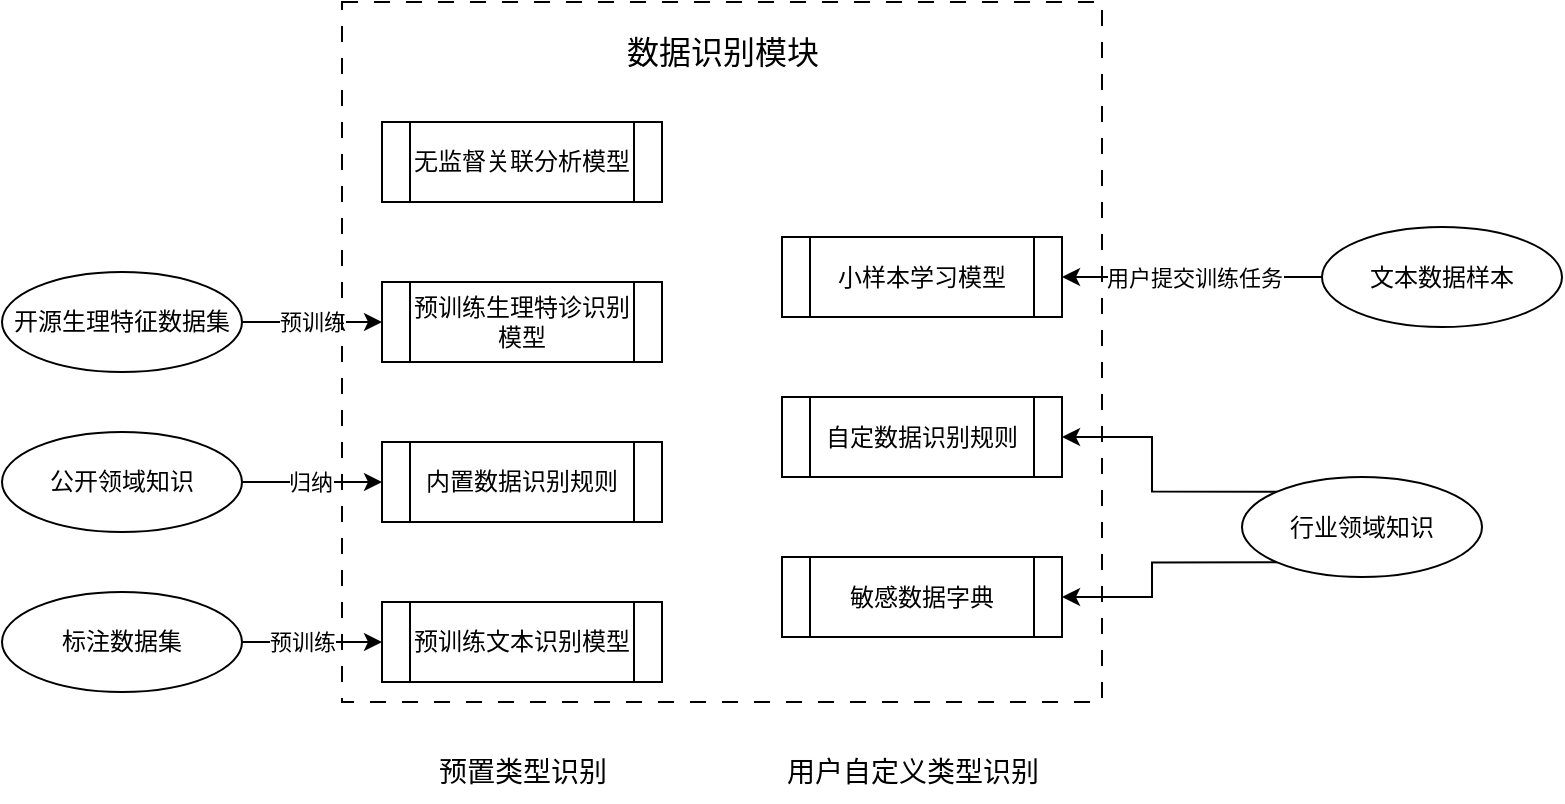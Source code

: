 <mxfile version="21.7.5" type="github">
  <diagram name="第 1 页" id="c3oXSYeNUH6GHx7AbJ5P">
    <mxGraphModel dx="954" dy="1695" grid="1" gridSize="10" guides="1" tooltips="1" connect="1" arrows="1" fold="1" page="1" pageScale="1" pageWidth="1169" pageHeight="827" math="0" shadow="0">
      <root>
        <mxCell id="0" />
        <mxCell id="1" parent="0" />
        <mxCell id="uxu-u65d0ceWfQf1Axw--34" value="" style="edgeStyle=orthogonalEdgeStyle;rounded=0;orthogonalLoop=1;jettySize=auto;html=1;" edge="1" parent="1" source="uxu-u65d0ceWfQf1Axw--1" target="uxu-u65d0ceWfQf1Axw--24">
          <mxGeometry relative="1" as="geometry" />
        </mxCell>
        <mxCell id="uxu-u65d0ceWfQf1Axw--35" value="用户提交训练任务" style="edgeLabel;html=1;align=center;verticalAlign=middle;resizable=0;points=[];" vertex="1" connectable="0" parent="uxu-u65d0ceWfQf1Axw--34">
          <mxGeometry x="-0.2" y="2" relative="1" as="geometry">
            <mxPoint x="-12" y="-2" as="offset" />
          </mxGeometry>
        </mxCell>
        <mxCell id="uxu-u65d0ceWfQf1Axw--1" value="文本数据样本" style="ellipse;whiteSpace=wrap;html=1;" vertex="1" parent="1">
          <mxGeometry x="710" y="372.5" width="120" height="50" as="geometry" />
        </mxCell>
        <mxCell id="uxu-u65d0ceWfQf1Axw--29" value="预训练" style="edgeStyle=orthogonalEdgeStyle;rounded=0;orthogonalLoop=1;jettySize=auto;html=1;" edge="1" parent="1" source="uxu-u65d0ceWfQf1Axw--2" target="uxu-u65d0ceWfQf1Axw--27">
          <mxGeometry relative="1" as="geometry" />
        </mxCell>
        <mxCell id="uxu-u65d0ceWfQf1Axw--2" value="开源生理特征数据集" style="ellipse;whiteSpace=wrap;html=1;" vertex="1" parent="1">
          <mxGeometry x="50" y="395" width="120" height="50" as="geometry" />
        </mxCell>
        <mxCell id="uxu-u65d0ceWfQf1Axw--28" style="edgeStyle=orthogonalEdgeStyle;rounded=0;orthogonalLoop=1;jettySize=auto;html=1;exitX=1;exitY=0.5;exitDx=0;exitDy=0;entryX=0;entryY=0.5;entryDx=0;entryDy=0;" edge="1" parent="1" source="uxu-u65d0ceWfQf1Axw--19" target="uxu-u65d0ceWfQf1Axw--25">
          <mxGeometry relative="1" as="geometry" />
        </mxCell>
        <mxCell id="uxu-u65d0ceWfQf1Axw--30" value="归纳" style="edgeLabel;html=1;align=center;verticalAlign=middle;resizable=0;points=[];" vertex="1" connectable="0" parent="uxu-u65d0ceWfQf1Axw--28">
          <mxGeometry x="-0.029" relative="1" as="geometry">
            <mxPoint as="offset" />
          </mxGeometry>
        </mxCell>
        <mxCell id="uxu-u65d0ceWfQf1Axw--19" value="公开领域知识" style="ellipse;whiteSpace=wrap;html=1;" vertex="1" parent="1">
          <mxGeometry x="50" y="475" width="120" height="50" as="geometry" />
        </mxCell>
        <mxCell id="uxu-u65d0ceWfQf1Axw--20" value="无监督关联分析模型" style="shape=process;whiteSpace=wrap;html=1;backgroundOutline=1;" vertex="1" parent="1">
          <mxGeometry x="240" y="320" width="140" height="40" as="geometry" />
        </mxCell>
        <mxCell id="uxu-u65d0ceWfQf1Axw--24" value="小样本学习模型" style="shape=process;whiteSpace=wrap;html=1;backgroundOutline=1;" vertex="1" parent="1">
          <mxGeometry x="440" y="377.5" width="140" height="40" as="geometry" />
        </mxCell>
        <mxCell id="uxu-u65d0ceWfQf1Axw--25" value="内置数据识别规则" style="shape=process;whiteSpace=wrap;html=1;backgroundOutline=1;" vertex="1" parent="1">
          <mxGeometry x="240" y="480" width="140" height="40" as="geometry" />
        </mxCell>
        <mxCell id="uxu-u65d0ceWfQf1Axw--26" value="预训练文本识别模型" style="shape=process;whiteSpace=wrap;html=1;backgroundOutline=1;" vertex="1" parent="1">
          <mxGeometry x="240" y="560" width="140" height="40" as="geometry" />
        </mxCell>
        <mxCell id="uxu-u65d0ceWfQf1Axw--27" value="预训练生理特诊识别模型" style="shape=process;whiteSpace=wrap;html=1;backgroundOutline=1;" vertex="1" parent="1">
          <mxGeometry x="240" y="400" width="140" height="40" as="geometry" />
        </mxCell>
        <mxCell id="uxu-u65d0ceWfQf1Axw--32" style="edgeStyle=orthogonalEdgeStyle;rounded=0;orthogonalLoop=1;jettySize=auto;html=1;exitX=1;exitY=0.5;exitDx=0;exitDy=0;entryX=0;entryY=0.5;entryDx=0;entryDy=0;" edge="1" parent="1" source="uxu-u65d0ceWfQf1Axw--31" target="uxu-u65d0ceWfQf1Axw--26">
          <mxGeometry relative="1" as="geometry" />
        </mxCell>
        <mxCell id="uxu-u65d0ceWfQf1Axw--33" value="预训练" style="edgeLabel;html=1;align=center;verticalAlign=middle;resizable=0;points=[];" vertex="1" connectable="0" parent="uxu-u65d0ceWfQf1Axw--32">
          <mxGeometry x="0.143" y="-3" relative="1" as="geometry">
            <mxPoint x="-10" y="-3" as="offset" />
          </mxGeometry>
        </mxCell>
        <mxCell id="uxu-u65d0ceWfQf1Axw--31" value="标注数据集" style="ellipse;whiteSpace=wrap;html=1;" vertex="1" parent="1">
          <mxGeometry x="50" y="555" width="120" height="50" as="geometry" />
        </mxCell>
        <mxCell id="uxu-u65d0ceWfQf1Axw--39" style="edgeStyle=orthogonalEdgeStyle;rounded=0;orthogonalLoop=1;jettySize=auto;html=1;exitX=0;exitY=0;exitDx=0;exitDy=0;entryX=1;entryY=0.5;entryDx=0;entryDy=0;" edge="1" parent="1" source="uxu-u65d0ceWfQf1Axw--36" target="uxu-u65d0ceWfQf1Axw--37">
          <mxGeometry relative="1" as="geometry" />
        </mxCell>
        <mxCell id="uxu-u65d0ceWfQf1Axw--40" style="edgeStyle=orthogonalEdgeStyle;rounded=0;orthogonalLoop=1;jettySize=auto;html=1;exitX=0;exitY=1;exitDx=0;exitDy=0;entryX=1;entryY=0.5;entryDx=0;entryDy=0;" edge="1" parent="1" source="uxu-u65d0ceWfQf1Axw--36" target="uxu-u65d0ceWfQf1Axw--38">
          <mxGeometry relative="1" as="geometry" />
        </mxCell>
        <mxCell id="uxu-u65d0ceWfQf1Axw--36" value="行业领域知识" style="ellipse;whiteSpace=wrap;html=1;" vertex="1" parent="1">
          <mxGeometry x="670" y="497.5" width="120" height="50" as="geometry" />
        </mxCell>
        <mxCell id="uxu-u65d0ceWfQf1Axw--37" value="自定数据识别规则" style="shape=process;whiteSpace=wrap;html=1;backgroundOutline=1;" vertex="1" parent="1">
          <mxGeometry x="440" y="457.5" width="140" height="40" as="geometry" />
        </mxCell>
        <mxCell id="uxu-u65d0ceWfQf1Axw--38" value="敏感数据字典" style="shape=process;whiteSpace=wrap;html=1;backgroundOutline=1;" vertex="1" parent="1">
          <mxGeometry x="440" y="537.5" width="140" height="40" as="geometry" />
        </mxCell>
        <mxCell id="uxu-u65d0ceWfQf1Axw--41" value="" style="rounded=0;whiteSpace=wrap;html=1;fillColor=none;dashed=1;dashPattern=8 8;" vertex="1" parent="1">
          <mxGeometry x="220" y="260" width="380" height="350" as="geometry" />
        </mxCell>
        <mxCell id="uxu-u65d0ceWfQf1Axw--42" value="&lt;font style=&quot;font-size: 16px;&quot;&gt;数据识别模块&lt;/font&gt;" style="text;html=1;align=center;verticalAlign=middle;resizable=0;points=[];autosize=1;strokeColor=none;fillColor=none;" vertex="1" parent="1">
          <mxGeometry x="350" y="270" width="120" height="30" as="geometry" />
        </mxCell>
        <mxCell id="uxu-u65d0ceWfQf1Axw--43" value="&lt;font style=&quot;font-size: 14px;&quot;&gt;预置类型识别&lt;/font&gt;" style="text;html=1;align=center;verticalAlign=middle;resizable=0;points=[];autosize=1;strokeColor=none;fillColor=none;" vertex="1" parent="1">
          <mxGeometry x="255" y="630" width="110" height="30" as="geometry" />
        </mxCell>
        <mxCell id="uxu-u65d0ceWfQf1Axw--44" value="&lt;font style=&quot;font-size: 14px;&quot;&gt;用户自定义类型识别&lt;/font&gt;" style="text;html=1;align=center;verticalAlign=middle;resizable=0;points=[];autosize=1;strokeColor=none;fillColor=none;" vertex="1" parent="1">
          <mxGeometry x="430" y="630" width="150" height="30" as="geometry" />
        </mxCell>
      </root>
    </mxGraphModel>
  </diagram>
</mxfile>
